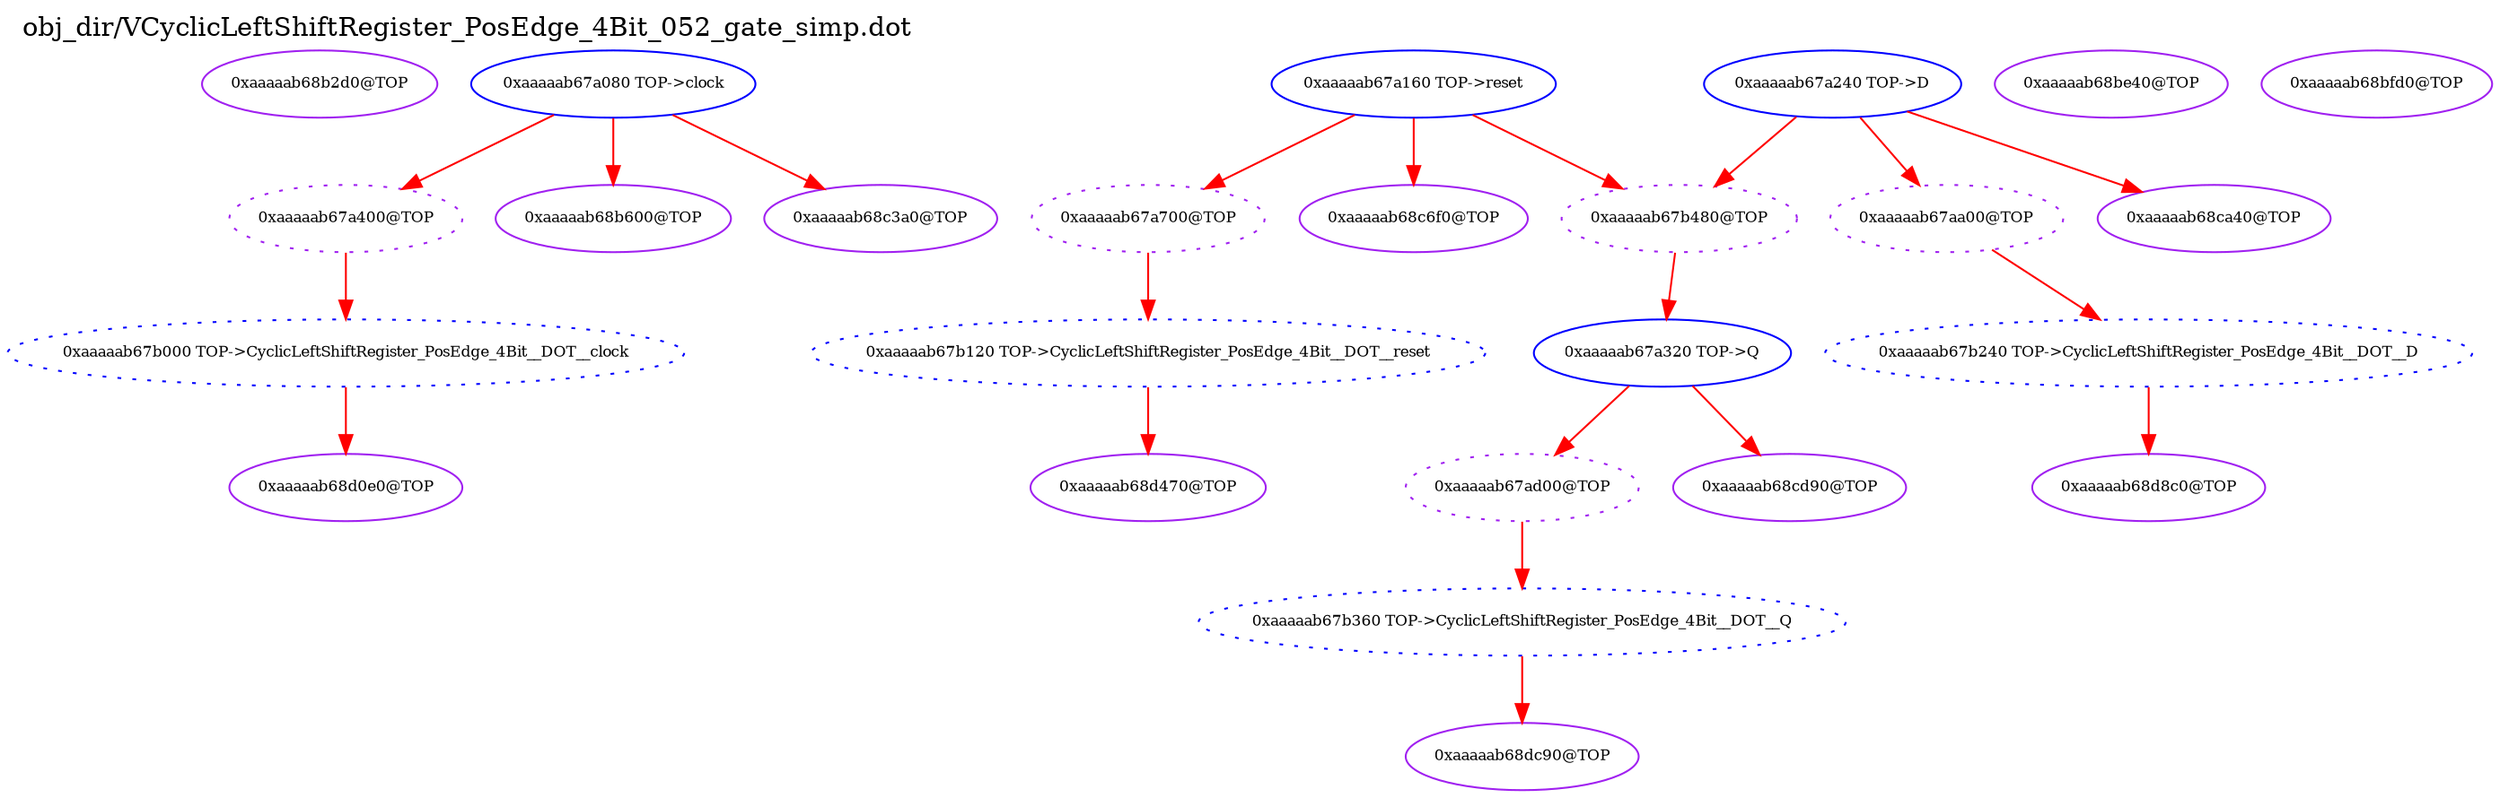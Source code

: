 digraph v3graph {
	graph	[label="obj_dir/VCyclicLeftShiftRegister_PosEdge_4Bit_052_gate_simp.dot",
		 labelloc=t, labeljust=l,
		 //size="7.5,10",
		 rankdir=TB];
	n0	[fontsize=8 label="0xaaaaab68b2d0@TOP", color=purple];
	n1	[fontsize=8 label="0xaaaaab67a400@TOP", color=purple, style=dotted];
	n2	[fontsize=8 label="0xaaaaab67a080 TOP->clock", color=blue];
	n3	[fontsize=8 label="0xaaaaab67b000 TOP->CyclicLeftShiftRegister_PosEdge_4Bit__DOT__clock", color=blue, style=dotted];
	n4	[fontsize=8 label="0xaaaaab67a700@TOP", color=purple, style=dotted];
	n5	[fontsize=8 label="0xaaaaab67a160 TOP->reset", color=blue];
	n6	[fontsize=8 label="0xaaaaab67b120 TOP->CyclicLeftShiftRegister_PosEdge_4Bit__DOT__reset", color=blue, style=dotted];
	n7	[fontsize=8 label="0xaaaaab67aa00@TOP", color=purple, style=dotted];
	n8	[fontsize=8 label="0xaaaaab67a240 TOP->D", color=blue];
	n9	[fontsize=8 label="0xaaaaab67b240 TOP->CyclicLeftShiftRegister_PosEdge_4Bit__DOT__D", color=blue, style=dotted];
	n10	[fontsize=8 label="0xaaaaab67ad00@TOP", color=purple, style=dotted];
	n11	[fontsize=8 label="0xaaaaab67a320 TOP->Q", color=blue];
	n12	[fontsize=8 label="0xaaaaab67b360 TOP->CyclicLeftShiftRegister_PosEdge_4Bit__DOT__Q", color=blue, style=dotted];
	n13	[fontsize=8 label="0xaaaaab68b600@TOP", color=purple];
	n14	[fontsize=8 label="0xaaaaab67b480@TOP", color=purple, style=dotted];
	n15	[fontsize=8 label="0xaaaaab68be40@TOP", color=purple];
	n16	[fontsize=8 label="0xaaaaab68bfd0@TOP", color=purple];
	n17	[fontsize=8 label="0xaaaaab68c3a0@TOP", color=purple];
	n18	[fontsize=8 label="0xaaaaab68c6f0@TOP", color=purple];
	n19	[fontsize=8 label="0xaaaaab68ca40@TOP", color=purple];
	n20	[fontsize=8 label="0xaaaaab68cd90@TOP", color=purple];
	n21	[fontsize=8 label="0xaaaaab68d0e0@TOP", color=purple];
	n22	[fontsize=8 label="0xaaaaab68d470@TOP", color=purple];
	n23	[fontsize=8 label="0xaaaaab68d8c0@TOP", color=purple];
	n24	[fontsize=8 label="0xaaaaab68dc90@TOP", color=purple];
	n1 -> n3 [fontsize=8 label="" weight=1 color=red];
	n2 -> n1 [fontsize=8 label="" weight=1 color=red];
	n2 -> n13 [fontsize=8 label="" weight=1 color=red];
	n2 -> n17 [fontsize=8 label="" weight=1 color=red];
	n3 -> n21 [fontsize=8 label="" weight=1 color=red];
	n4 -> n6 [fontsize=8 label="" weight=1 color=red];
	n5 -> n4 [fontsize=8 label="" weight=1 color=red];
	n5 -> n14 [fontsize=8 label="" weight=1 color=red];
	n5 -> n18 [fontsize=8 label="" weight=1 color=red];
	n6 -> n22 [fontsize=8 label="" weight=1 color=red];
	n7 -> n9 [fontsize=8 label="" weight=1 color=red];
	n8 -> n7 [fontsize=8 label="" weight=1 color=red];
	n8 -> n14 [fontsize=8 label="" weight=2 color=red];
	n8 -> n19 [fontsize=8 label="" weight=1 color=red];
	n9 -> n23 [fontsize=8 label="" weight=1 color=red];
	n10 -> n12 [fontsize=8 label="" weight=1 color=red];
	n11 -> n10 [fontsize=8 label="" weight=1 color=red];
	n11 -> n20 [fontsize=8 label="" weight=1 color=red];
	n12 -> n24 [fontsize=8 label="" weight=1 color=red];
	n14 -> n11 [fontsize=8 label="" weight=1 color=red];
}
